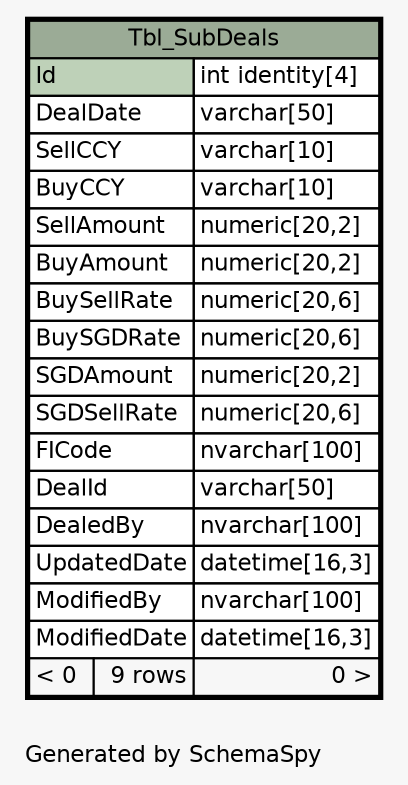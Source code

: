 // dot 2.38.0 on Windows 10 10.0
// SchemaSpy rev 590
digraph "oneDegreeRelationshipsDiagram" {
  graph [
    rankdir="RL"
    bgcolor="#f7f7f7"
    label="\nGenerated by SchemaSpy"
    labeljust="l"
    nodesep="0.18"
    ranksep="0.46"
    fontname="Helvetica"
    fontsize="11"
  ];
  node [
    fontname="Helvetica"
    fontsize="11"
    shape="plaintext"
  ];
  edge [
    arrowsize="0.8"
  ];
  "Tbl_SubDeals" [
    label=<
    <TABLE BORDER="2" CELLBORDER="1" CELLSPACING="0" BGCOLOR="#ffffff">
      <TR><TD COLSPAN="3" BGCOLOR="#9bab96" ALIGN="CENTER">Tbl_SubDeals</TD></TR>
      <TR><TD PORT="Id" COLSPAN="2" BGCOLOR="#bed1b8" ALIGN="LEFT">Id</TD><TD PORT="Id.type" ALIGN="LEFT">int identity[4]</TD></TR>
      <TR><TD PORT="DealDate" COLSPAN="2" ALIGN="LEFT">DealDate</TD><TD PORT="DealDate.type" ALIGN="LEFT">varchar[50]</TD></TR>
      <TR><TD PORT="SellCCY" COLSPAN="2" ALIGN="LEFT">SellCCY</TD><TD PORT="SellCCY.type" ALIGN="LEFT">varchar[10]</TD></TR>
      <TR><TD PORT="BuyCCY" COLSPAN="2" ALIGN="LEFT">BuyCCY</TD><TD PORT="BuyCCY.type" ALIGN="LEFT">varchar[10]</TD></TR>
      <TR><TD PORT="SellAmount" COLSPAN="2" ALIGN="LEFT">SellAmount</TD><TD PORT="SellAmount.type" ALIGN="LEFT">numeric[20,2]</TD></TR>
      <TR><TD PORT="BuyAmount" COLSPAN="2" ALIGN="LEFT">BuyAmount</TD><TD PORT="BuyAmount.type" ALIGN="LEFT">numeric[20,2]</TD></TR>
      <TR><TD PORT="BuySellRate" COLSPAN="2" ALIGN="LEFT">BuySellRate</TD><TD PORT="BuySellRate.type" ALIGN="LEFT">numeric[20,6]</TD></TR>
      <TR><TD PORT="BuySGDRate" COLSPAN="2" ALIGN="LEFT">BuySGDRate</TD><TD PORT="BuySGDRate.type" ALIGN="LEFT">numeric[20,6]</TD></TR>
      <TR><TD PORT="SGDAmount" COLSPAN="2" ALIGN="LEFT">SGDAmount</TD><TD PORT="SGDAmount.type" ALIGN="LEFT">numeric[20,2]</TD></TR>
      <TR><TD PORT="SGDSellRate" COLSPAN="2" ALIGN="LEFT">SGDSellRate</TD><TD PORT="SGDSellRate.type" ALIGN="LEFT">numeric[20,6]</TD></TR>
      <TR><TD PORT="FICode" COLSPAN="2" ALIGN="LEFT">FICode</TD><TD PORT="FICode.type" ALIGN="LEFT">nvarchar[100]</TD></TR>
      <TR><TD PORT="DealId" COLSPAN="2" ALIGN="LEFT">DealId</TD><TD PORT="DealId.type" ALIGN="LEFT">varchar[50]</TD></TR>
      <TR><TD PORT="DealedBy" COLSPAN="2" ALIGN="LEFT">DealedBy</TD><TD PORT="DealedBy.type" ALIGN="LEFT">nvarchar[100]</TD></TR>
      <TR><TD PORT="UpdatedDate" COLSPAN="2" ALIGN="LEFT">UpdatedDate</TD><TD PORT="UpdatedDate.type" ALIGN="LEFT">datetime[16,3]</TD></TR>
      <TR><TD PORT="ModifiedBy" COLSPAN="2" ALIGN="LEFT">ModifiedBy</TD><TD PORT="ModifiedBy.type" ALIGN="LEFT">nvarchar[100]</TD></TR>
      <TR><TD PORT="ModifiedDate" COLSPAN="2" ALIGN="LEFT">ModifiedDate</TD><TD PORT="ModifiedDate.type" ALIGN="LEFT">datetime[16,3]</TD></TR>
      <TR><TD ALIGN="LEFT" BGCOLOR="#f7f7f7">&lt; 0</TD><TD ALIGN="RIGHT" BGCOLOR="#f7f7f7">9 rows</TD><TD ALIGN="RIGHT" BGCOLOR="#f7f7f7">0 &gt;</TD></TR>
    </TABLE>>
    URL="Tbl_SubDeals.html"
    tooltip="Tbl_SubDeals"
  ];
}
